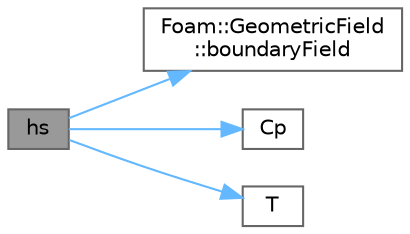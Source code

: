 digraph "hs"
{
 // LATEX_PDF_SIZE
  bgcolor="transparent";
  edge [fontname=Helvetica,fontsize=10,labelfontname=Helvetica,labelfontsize=10];
  node [fontname=Helvetica,fontsize=10,shape=box,height=0.2,width=0.4];
  rankdir="LR";
  Node1 [id="Node000001",label="hs",height=0.2,width=0.4,color="gray40", fillcolor="grey60", style="filled", fontcolor="black",tooltip=" "];
  Node1 -> Node2 [id="edge1_Node000001_Node000002",color="steelblue1",style="solid",tooltip=" "];
  Node2 [id="Node000002",label="Foam::GeometricField\l::boundaryField",height=0.2,width=0.4,color="grey40", fillcolor="white", style="filled",URL="$classFoam_1_1GeometricField.html#accbc4534606b5a01dd074a8629a99f13",tooltip=" "];
  Node1 -> Node3 [id="edge2_Node000001_Node000003",color="steelblue1",style="solid",tooltip=" "];
  Node3 [id="Node000003",label="Cp",height=0.2,width=0.4,color="grey40", fillcolor="white", style="filled",URL="$classFoam_1_1regionModels_1_1surfaceFilmModels_1_1thermoSingleLayer.html#a85a255330f5a50fdfeceefe926beb97a",tooltip=" "];
  Node1 -> Node4 [id="edge3_Node000001_Node000004",color="steelblue1",style="solid",tooltip=" "];
  Node4 [id="Node000004",label="T",height=0.2,width=0.4,color="grey40", fillcolor="white", style="filled",URL="$classFoam_1_1regionModels_1_1surfaceFilmModels_1_1thermoSingleLayer.html#a4cdc587a2b31f4bae995d375d3e9aeab",tooltip=" "];
}
